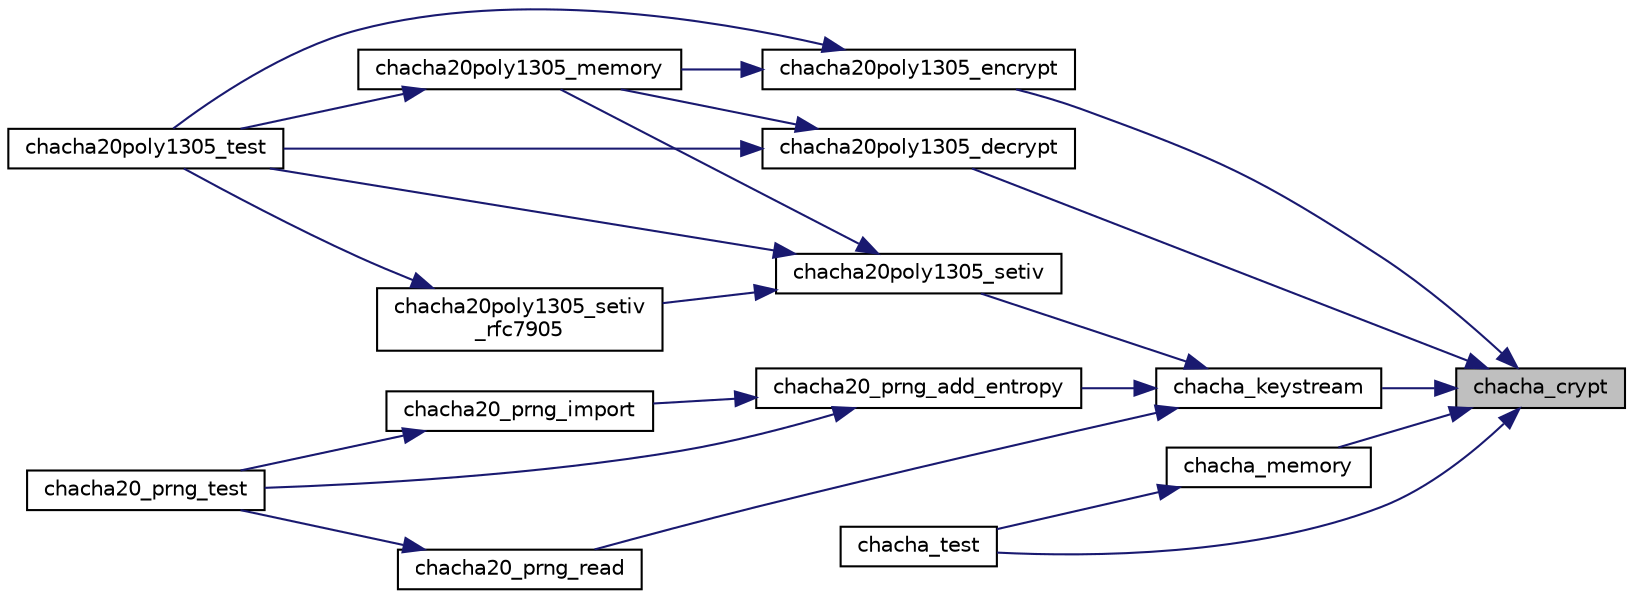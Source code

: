 digraph "chacha_crypt"
{
 // LATEX_PDF_SIZE
  edge [fontname="Helvetica",fontsize="10",labelfontname="Helvetica",labelfontsize="10"];
  node [fontname="Helvetica",fontsize="10",shape=record];
  rankdir="RL";
  Node22 [label="chacha_crypt",height=0.2,width=0.4,color="black", fillcolor="grey75", style="filled", fontcolor="black",tooltip="Encrypt (or decrypt) bytes of ciphertext (or plaintext) with ChaCha."];
  Node22 -> Node23 [dir="back",color="midnightblue",fontsize="10",style="solid",fontname="Helvetica"];
  Node23 [label="chacha20poly1305_decrypt",height=0.2,width=0.4,color="black", fillcolor="white", style="filled",URL="$chacha20poly1305__decrypt_8c.html#a720b42faa2bcb456a96865c180a1556d",tooltip="Decrypt bytes of ciphertext with ChaCha20Poly1305."];
  Node23 -> Node24 [dir="back",color="midnightblue",fontsize="10",style="solid",fontname="Helvetica"];
  Node24 [label="chacha20poly1305_memory",height=0.2,width=0.4,color="black", fillcolor="white", style="filled",URL="$chacha20poly1305__memory_8c.html#a1ad9f37fe4a4ac32fad1a1ab97f99d30",tooltip="Process an entire GCM packet in one call."];
  Node24 -> Node25 [dir="back",color="midnightblue",fontsize="10",style="solid",fontname="Helvetica"];
  Node25 [label="chacha20poly1305_test",height=0.2,width=0.4,color="black", fillcolor="white", style="filled",URL="$chacha20poly1305__test_8c.html#a3ed16a3fd7fc440bc9137936ddb99793",tooltip=" "];
  Node23 -> Node25 [dir="back",color="midnightblue",fontsize="10",style="solid",fontname="Helvetica"];
  Node22 -> Node26 [dir="back",color="midnightblue",fontsize="10",style="solid",fontname="Helvetica"];
  Node26 [label="chacha20poly1305_encrypt",height=0.2,width=0.4,color="black", fillcolor="white", style="filled",URL="$chacha20poly1305__encrypt_8c.html#ad2ae25bf3a8b5a6412f350da439c7950",tooltip="Encrypt bytes of ciphertext with ChaCha20Poly1305."];
  Node26 -> Node24 [dir="back",color="midnightblue",fontsize="10",style="solid",fontname="Helvetica"];
  Node26 -> Node25 [dir="back",color="midnightblue",fontsize="10",style="solid",fontname="Helvetica"];
  Node22 -> Node27 [dir="back",color="midnightblue",fontsize="10",style="solid",fontname="Helvetica"];
  Node27 [label="chacha_keystream",height=0.2,width=0.4,color="black", fillcolor="white", style="filled",URL="$chacha__keystream_8c.html#a3a29ed9997a58d432f9e8ddca7b90bdd",tooltip="Generate a stream of random bytes via ChaCha."];
  Node27 -> Node28 [dir="back",color="midnightblue",fontsize="10",style="solid",fontname="Helvetica"];
  Node28 [label="chacha20poly1305_setiv",height=0.2,width=0.4,color="black", fillcolor="white", style="filled",URL="$chacha20poly1305__setiv_8c.html#aec694a7406b22a534da1706070e98907",tooltip="Set IV + counter data to the ChaCha20Poly1305 state and reset the context."];
  Node28 -> Node24 [dir="back",color="midnightblue",fontsize="10",style="solid",fontname="Helvetica"];
  Node28 -> Node29 [dir="back",color="midnightblue",fontsize="10",style="solid",fontname="Helvetica"];
  Node29 [label="chacha20poly1305_setiv\l_rfc7905",height=0.2,width=0.4,color="black", fillcolor="white", style="filled",URL="$chacha20poly1305__setiv__rfc7905_8c.html#aa113643ea24d7f6a06a993ef52eef37b",tooltip="Set IV + counter data (with RFC7905-magic) to the ChaCha20Poly1305 state and reset the context."];
  Node29 -> Node25 [dir="back",color="midnightblue",fontsize="10",style="solid",fontname="Helvetica"];
  Node28 -> Node25 [dir="back",color="midnightblue",fontsize="10",style="solid",fontname="Helvetica"];
  Node27 -> Node30 [dir="back",color="midnightblue",fontsize="10",style="solid",fontname="Helvetica"];
  Node30 [label="chacha20_prng_add_entropy",height=0.2,width=0.4,color="black", fillcolor="white", style="filled",URL="$chacha20_8c.html#ae75ffa7e5ccf945ae352f106fb3b3f13",tooltip="Add entropy to the PRNG state."];
  Node30 -> Node31 [dir="back",color="midnightblue",fontsize="10",style="solid",fontname="Helvetica"];
  Node31 [label="chacha20_prng_import",height=0.2,width=0.4,color="black", fillcolor="white", style="filled",URL="$chacha20_8c.html#aec1d8ebf9e796fe1223995e48d665a92",tooltip="Import a PRNG state."];
  Node31 -> Node32 [dir="back",color="midnightblue",fontsize="10",style="solid",fontname="Helvetica"];
  Node32 [label="chacha20_prng_test",height=0.2,width=0.4,color="black", fillcolor="white", style="filled",URL="$chacha20_8c.html#a1c178a6f1b7255371d3340913c29b64a",tooltip="PRNG self-test."];
  Node30 -> Node32 [dir="back",color="midnightblue",fontsize="10",style="solid",fontname="Helvetica"];
  Node27 -> Node33 [dir="back",color="midnightblue",fontsize="10",style="solid",fontname="Helvetica"];
  Node33 [label="chacha20_prng_read",height=0.2,width=0.4,color="black", fillcolor="white", style="filled",URL="$chacha20_8c.html#a5adfff638ebc7c30cd3840ddd6807c30",tooltip="Read from the PRNG."];
  Node33 -> Node32 [dir="back",color="midnightblue",fontsize="10",style="solid",fontname="Helvetica"];
  Node22 -> Node34 [dir="back",color="midnightblue",fontsize="10",style="solid",fontname="Helvetica"];
  Node34 [label="chacha_memory",height=0.2,width=0.4,color="black", fillcolor="white", style="filled",URL="$chacha__memory_8c.html#abdc58552b8b6e826eccb18f706e08fa0",tooltip="Encrypt (or decrypt) bytes of ciphertext (or plaintext) with ChaCha."];
  Node34 -> Node35 [dir="back",color="midnightblue",fontsize="10",style="solid",fontname="Helvetica"];
  Node35 [label="chacha_test",height=0.2,width=0.4,color="black", fillcolor="white", style="filled",URL="$chacha__test_8c.html#a821d3fc42bdf4f88ee30ff85ba5aedd6",tooltip=" "];
  Node22 -> Node35 [dir="back",color="midnightblue",fontsize="10",style="solid",fontname="Helvetica"];
}
